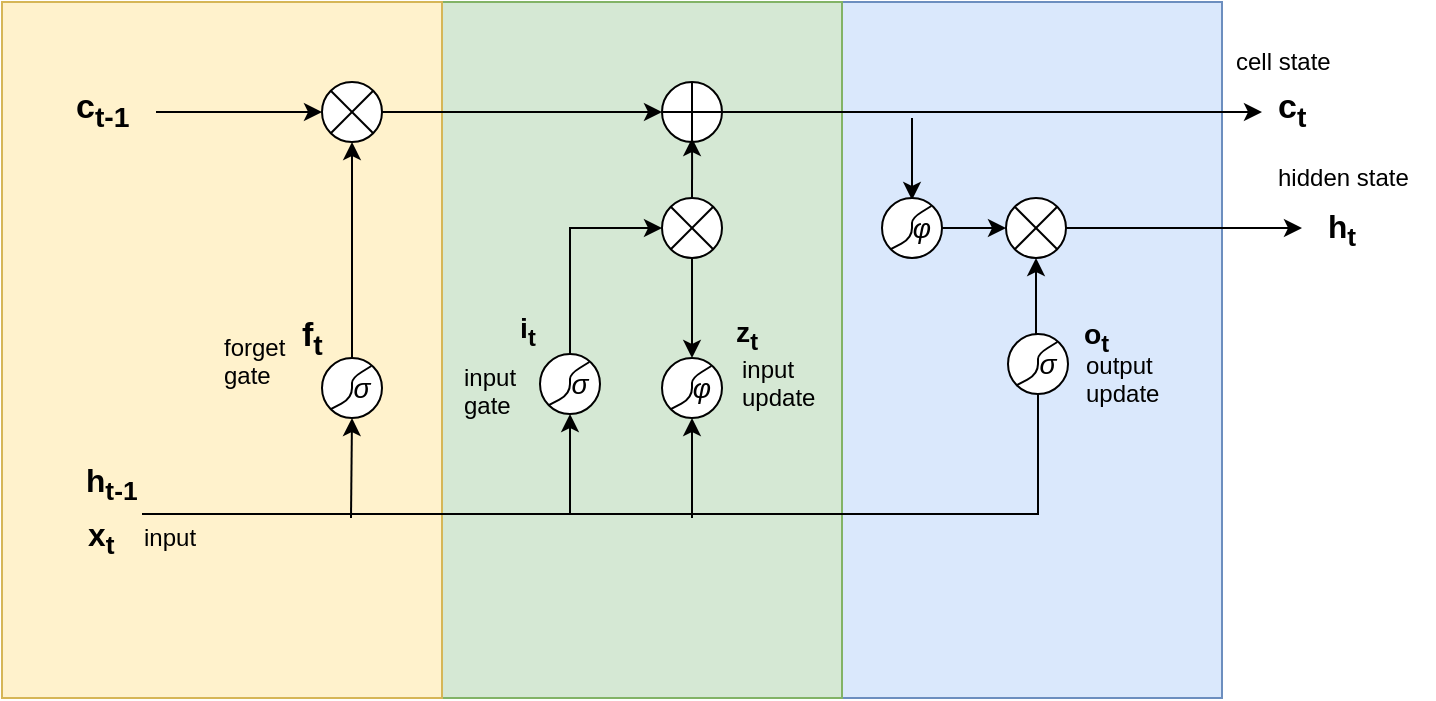 <mxfile version="10.7.5" type="google"><diagram id="NGAEEc1kNkpt4VXyKOAC" name="Page-1"><mxGraphModel dx="754" dy="418" grid="1" gridSize="10" guides="1" tooltips="1" connect="1" arrows="1" fold="1" page="1" pageScale="1" pageWidth="827" pageHeight="1169" math="0" shadow="0"><root><mxCell id="0"/><mxCell id="1" parent="0"/><mxCell id="VS8pOY2REHHu7pu8yVWW-93" value="" style="rounded=0;whiteSpace=wrap;html=1;fillColor=#dae8fc;strokeColor=#6c8ebf;" parent="1" vertex="1"><mxGeometry x="510" y="92" width="190" height="348" as="geometry"/></mxCell><mxCell id="VS8pOY2REHHu7pu8yVWW-92" value="" style="rounded=0;whiteSpace=wrap;html=1;fillColor=#d5e8d4;strokeColor=#82b366;" parent="1" vertex="1"><mxGeometry x="310" y="92" width="200" height="348" as="geometry"/></mxCell><mxCell id="VS8pOY2REHHu7pu8yVWW-91" value="" style="rounded=0;whiteSpace=wrap;html=1;fillColor=#fff2cc;strokeColor=#d6b656;" parent="1" vertex="1"><mxGeometry x="90" y="92" width="220" height="348" as="geometry"/></mxCell><mxCell id="VS8pOY2REHHu7pu8yVWW-1" value="&lt;font style=&quot;font-size: 17px&quot;&gt;&lt;b&gt;c&lt;sub&gt;t-1&lt;/sub&gt;&lt;/b&gt;&lt;/font&gt;" style="text;html=1;resizable=0;points=[];autosize=1;align=left;verticalAlign=top;spacingTop=-4;" parent="1" vertex="1"><mxGeometry x="125" y="132" width="40" height="20" as="geometry"/></mxCell><mxCell id="VS8pOY2REHHu7pu8yVWW-2" value="" style="endArrow=classic;html=1;entryX=0;entryY=0.5;entryDx=0;entryDy=0;" parent="1" target="VS8pOY2REHHu7pu8yVWW-3" edge="1"><mxGeometry width="50" height="50" relative="1" as="geometry"><mxPoint x="167" y="147" as="sourcePoint"/><mxPoint x="240" y="145" as="targetPoint"/></mxGeometry></mxCell><mxCell id="VS8pOY2REHHu7pu8yVWW-28" style="edgeStyle=orthogonalEdgeStyle;rounded=0;orthogonalLoop=1;jettySize=auto;html=1;exitX=0.5;exitY=1;exitDx=0;exitDy=0;entryX=0.5;entryY=0;entryDx=0;entryDy=0;startArrow=classic;startFill=1;endArrow=none;endFill=0;" parent="1" source="VS8pOY2REHHu7pu8yVWW-3" target="VS8pOY2REHHu7pu8yVWW-22" edge="1"><mxGeometry relative="1" as="geometry"/></mxCell><mxCell id="VS8pOY2REHHu7pu8yVWW-3" value="" style="ellipse;whiteSpace=wrap;html=1;aspect=fixed;" parent="1" vertex="1"><mxGeometry x="250" y="132" width="30" height="30" as="geometry"/></mxCell><mxCell id="VS8pOY2REHHu7pu8yVWW-4" value="" style="endArrow=none;html=1;entryX=1;entryY=0;entryDx=0;entryDy=0;exitX=0;exitY=1;exitDx=0;exitDy=0;" parent="1" source="VS8pOY2REHHu7pu8yVWW-3" target="VS8pOY2REHHu7pu8yVWW-3" edge="1"><mxGeometry width="50" height="50" relative="1" as="geometry"><mxPoint x="260" y="160" as="sourcePoint"/><mxPoint x="270" y="140" as="targetPoint"/></mxGeometry></mxCell><mxCell id="VS8pOY2REHHu7pu8yVWW-5" value="" style="endArrow=none;html=1;entryX=0;entryY=0;entryDx=0;entryDy=0;exitX=1;exitY=1;exitDx=0;exitDy=0;" parent="1" source="VS8pOY2REHHu7pu8yVWW-3" target="VS8pOY2REHHu7pu8yVWW-3" edge="1"><mxGeometry width="50" height="50" relative="1" as="geometry"><mxPoint x="264.571" y="167.667" as="sourcePoint"/><mxPoint x="285.524" y="146.238" as="targetPoint"/></mxGeometry></mxCell><mxCell id="VS8pOY2REHHu7pu8yVWW-9" value="" style="endArrow=classic;html=1;exitX=1;exitY=0.5;exitDx=0;exitDy=0;" parent="1" source="VS8pOY2REHHu7pu8yVWW-3" edge="1"><mxGeometry width="50" height="50" relative="1" as="geometry"><mxPoint x="290" y="146.5" as="sourcePoint"/><mxPoint x="420" y="147" as="targetPoint"/></mxGeometry></mxCell><mxCell id="VS8pOY2REHHu7pu8yVWW-16" value="" style="ellipse;whiteSpace=wrap;html=1;aspect=fixed;" parent="1" vertex="1"><mxGeometry x="420" y="132" width="30" height="30" as="geometry"/></mxCell><mxCell id="VS8pOY2REHHu7pu8yVWW-17" value="" style="endArrow=none;html=1;entryX=0.5;entryY=0;entryDx=0;entryDy=0;exitX=0.5;exitY=1;exitDx=0;exitDy=0;" parent="1" source="VS8pOY2REHHu7pu8yVWW-16" target="VS8pOY2REHHu7pu8yVWW-16" edge="1"><mxGeometry width="50" height="50" relative="1" as="geometry"><mxPoint x="430" y="160" as="sourcePoint"/><mxPoint x="440" y="140" as="targetPoint"/></mxGeometry></mxCell><mxCell id="VS8pOY2REHHu7pu8yVWW-18" value="" style="endArrow=none;html=1;entryX=0;entryY=0.5;entryDx=0;entryDy=0;exitX=1;exitY=0.5;exitDx=0;exitDy=0;" parent="1" source="VS8pOY2REHHu7pu8yVWW-16" target="VS8pOY2REHHu7pu8yVWW-16" edge="1"><mxGeometry width="50" height="50" relative="1" as="geometry"><mxPoint x="434.571" y="167.667" as="sourcePoint"/><mxPoint x="455.524" y="146.238" as="targetPoint"/></mxGeometry></mxCell><mxCell id="VS8pOY2REHHu7pu8yVWW-19" value="" style="endArrow=classic;html=1;exitX=1;exitY=0.5;exitDx=0;exitDy=0;" parent="1" source="VS8pOY2REHHu7pu8yVWW-16" edge="1"><mxGeometry width="50" height="50" relative="1" as="geometry"><mxPoint x="460" y="146.5" as="sourcePoint"/><mxPoint x="720" y="147" as="targetPoint"/></mxGeometry></mxCell><mxCell id="VS8pOY2REHHu7pu8yVWW-20" value="" style="endArrow=none;html=1;rounded=0;" parent="1" edge="1"><mxGeometry width="50" height="50" relative="1" as="geometry"><mxPoint x="160" y="348" as="sourcePoint"/><mxPoint x="608" y="288" as="targetPoint"/><Array as="points"><mxPoint x="608" y="348"/></Array></mxGeometry></mxCell><mxCell id="VS8pOY2REHHu7pu8yVWW-21" value="" style="endArrow=classic;html=1;entryX=0.5;entryY=1;entryDx=0;entryDy=0;" parent="1" target="VS8pOY2REHHu7pu8yVWW-22" edge="1"><mxGeometry width="50" height="50" relative="1" as="geometry"><mxPoint x="264.5" y="350" as="sourcePoint"/><mxPoint x="265" y="310" as="targetPoint"/></mxGeometry></mxCell><mxCell id="VS8pOY2REHHu7pu8yVWW-22" value="" style="ellipse;whiteSpace=wrap;html=1;aspect=fixed;" parent="1" vertex="1"><mxGeometry x="250" y="270" width="30" height="30" as="geometry"/></mxCell><mxCell id="VS8pOY2REHHu7pu8yVWW-23" value="" style="endArrow=none;html=1;entryX=0.823;entryY=0.133;entryDx=0;entryDy=0;exitX=0;exitY=1;exitDx=0;exitDy=0;entryPerimeter=0;" parent="1" source="VS8pOY2REHHu7pu8yVWW-22" target="VS8pOY2REHHu7pu8yVWW-22" edge="1"><mxGeometry width="50" height="50" relative="1" as="geometry"><mxPoint x="440" y="170" as="sourcePoint"/><mxPoint x="450" y="150" as="targetPoint"/><Array as="points"><mxPoint x="265" y="290"/><mxPoint x="265" y="280"/></Array></mxGeometry></mxCell><mxCell id="VS8pOY2REHHu7pu8yVWW-25" value="&lt;span&gt;&lt;i&gt;&lt;font style=&quot;font-size: 14px&quot;&gt;σ&lt;/font&gt;&lt;/i&gt;&lt;/span&gt;" style="text;html=1;strokeColor=none;fillColor=none;align=center;verticalAlign=middle;whiteSpace=wrap;rounded=0;" parent="1" vertex="1"><mxGeometry x="250" y="275" width="40" height="20" as="geometry"/></mxCell><mxCell id="VS8pOY2REHHu7pu8yVWW-29" value="forget &lt;br&gt;gate" style="text;html=1;resizable=0;points=[];autosize=1;align=left;verticalAlign=top;spacingTop=-4;" parent="1" vertex="1"><mxGeometry x="199" y="255" width="50" height="30" as="geometry"/></mxCell><mxCell id="VS8pOY2REHHu7pu8yVWW-30" value="&lt;b style=&quot;font-size: 17px&quot;&gt;f&lt;sub&gt;t&lt;/sub&gt;&lt;/b&gt;" style="text;html=1;resizable=0;points=[];autosize=1;align=left;verticalAlign=top;spacingTop=-4;" parent="1" vertex="1"><mxGeometry x="238" y="246" width="30" height="20" as="geometry"/></mxCell><mxCell id="VS8pOY2REHHu7pu8yVWW-43" value="" style="endArrow=classic;html=1;entryX=0.5;entryY=1;entryDx=0;entryDy=0;" parent="1" target="VS8pOY2REHHu7pu8yVWW-44" edge="1"><mxGeometry width="50" height="50" relative="1" as="geometry"><mxPoint x="374" y="348" as="sourcePoint"/><mxPoint x="374" y="308" as="targetPoint"/></mxGeometry></mxCell><mxCell id="VS8pOY2REHHu7pu8yVWW-63" style="edgeStyle=orthogonalEdgeStyle;rounded=0;orthogonalLoop=1;jettySize=auto;html=1;exitX=0.5;exitY=0;exitDx=0;exitDy=0;entryX=0;entryY=0.5;entryDx=0;entryDy=0;startArrow=none;startFill=0;endArrow=classic;endFill=1;" parent="1" source="VS8pOY2REHHu7pu8yVWW-44" target="VS8pOY2REHHu7pu8yVWW-57" edge="1"><mxGeometry relative="1" as="geometry"/></mxCell><mxCell id="VS8pOY2REHHu7pu8yVWW-44" value="" style="ellipse;whiteSpace=wrap;html=1;aspect=fixed;" parent="1" vertex="1"><mxGeometry x="359" y="268" width="30" height="30" as="geometry"/></mxCell><mxCell id="VS8pOY2REHHu7pu8yVWW-45" value="" style="endArrow=none;html=1;entryX=0.823;entryY=0.133;entryDx=0;entryDy=0;exitX=0;exitY=1;exitDx=0;exitDy=0;entryPerimeter=0;" parent="1" source="VS8pOY2REHHu7pu8yVWW-44" target="VS8pOY2REHHu7pu8yVWW-44" edge="1"><mxGeometry width="50" height="50" relative="1" as="geometry"><mxPoint x="549" y="168" as="sourcePoint"/><mxPoint x="559" y="148" as="targetPoint"/><Array as="points"><mxPoint x="374" y="288"/><mxPoint x="374" y="278"/></Array></mxGeometry></mxCell><mxCell id="VS8pOY2REHHu7pu8yVWW-46" value="&lt;span&gt;&lt;i&gt;&lt;font style=&quot;font-size: 14px&quot;&gt;σ&lt;/font&gt;&lt;/i&gt;&lt;/span&gt;" style="text;html=1;strokeColor=none;fillColor=none;align=center;verticalAlign=middle;whiteSpace=wrap;rounded=0;" parent="1" vertex="1"><mxGeometry x="359" y="273" width="40" height="20" as="geometry"/></mxCell><mxCell id="VS8pOY2REHHu7pu8yVWW-47" value="input&amp;nbsp;&lt;br&gt;gate" style="text;html=1;resizable=0;points=[];autosize=1;align=left;verticalAlign=top;spacingTop=-4;" parent="1" vertex="1"><mxGeometry x="319" y="270" width="40" height="30" as="geometry"/></mxCell><mxCell id="VS8pOY2REHHu7pu8yVWW-48" value="&lt;b&gt;&lt;span style=&quot;font-size: 14.167px&quot;&gt;i&lt;sub&gt;t&lt;/sub&gt;&lt;/span&gt;&lt;br&gt;&lt;/b&gt;" style="text;html=1;resizable=0;points=[];autosize=1;align=left;verticalAlign=top;spacingTop=-4;" parent="1" vertex="1"><mxGeometry x="347" y="244" width="20" height="20" as="geometry"/></mxCell><mxCell id="VS8pOY2REHHu7pu8yVWW-49" value="" style="endArrow=classic;html=1;entryX=0.5;entryY=1;entryDx=0;entryDy=0;" parent="1" target="VS8pOY2REHHu7pu8yVWW-50" edge="1"><mxGeometry width="50" height="50" relative="1" as="geometry"><mxPoint x="435" y="350" as="sourcePoint"/><mxPoint x="435" y="310" as="targetPoint"/></mxGeometry></mxCell><mxCell id="VS8pOY2REHHu7pu8yVWW-62" style="edgeStyle=orthogonalEdgeStyle;rounded=0;orthogonalLoop=1;jettySize=auto;html=1;exitX=0.5;exitY=0;exitDx=0;exitDy=0;entryX=0.5;entryY=1;entryDx=0;entryDy=0;startArrow=classic;startFill=1;endArrow=none;endFill=0;" parent="1" source="VS8pOY2REHHu7pu8yVWW-50" target="VS8pOY2REHHu7pu8yVWW-57" edge="1"><mxGeometry relative="1" as="geometry"/></mxCell><mxCell id="VS8pOY2REHHu7pu8yVWW-50" value="" style="ellipse;whiteSpace=wrap;html=1;aspect=fixed;" parent="1" vertex="1"><mxGeometry x="420" y="270" width="30" height="30" as="geometry"/></mxCell><mxCell id="VS8pOY2REHHu7pu8yVWW-51" value="" style="endArrow=none;html=1;entryX=0.823;entryY=0.133;entryDx=0;entryDy=0;exitX=0;exitY=1;exitDx=0;exitDy=0;entryPerimeter=0;" parent="1" source="VS8pOY2REHHu7pu8yVWW-50" target="VS8pOY2REHHu7pu8yVWW-50" edge="1"><mxGeometry width="50" height="50" relative="1" as="geometry"><mxPoint x="610" y="170" as="sourcePoint"/><mxPoint x="620" y="150" as="targetPoint"/><Array as="points"><mxPoint x="435" y="290"/><mxPoint x="435" y="280"/></Array></mxGeometry></mxCell><mxCell id="VS8pOY2REHHu7pu8yVWW-52" value="&lt;div title=&quot;Page 3&quot;&gt;&lt;div&gt;&lt;div&gt;&lt;p&gt;&lt;span&gt;&lt;font style=&quot;font-size: 14px&quot;&gt;&lt;i&gt;&amp;nbsp;φ&amp;nbsp;&lt;/i&gt;&lt;/font&gt;&lt;/span&gt;&lt;/p&gt;&lt;/div&gt;&lt;/div&gt;&lt;/div&gt;" style="text;html=1;strokeColor=none;fillColor=none;align=center;verticalAlign=middle;whiteSpace=wrap;rounded=0;" parent="1" vertex="1"><mxGeometry x="420" y="275" width="40" height="20" as="geometry"/></mxCell><mxCell id="VS8pOY2REHHu7pu8yVWW-53" value="input&amp;nbsp;&lt;br&gt;update&lt;br&gt;" style="text;html=1;resizable=0;points=[];autosize=1;align=left;verticalAlign=top;spacingTop=-4;" parent="1" vertex="1"><mxGeometry x="458" y="266" width="50" height="30" as="geometry"/></mxCell><mxCell id="VS8pOY2REHHu7pu8yVWW-54" value="&lt;b&gt;&lt;span style=&quot;font-size: 14.167px&quot;&gt;z&lt;sub&gt;t&lt;/sub&gt;&lt;/span&gt;&lt;br&gt;&lt;/b&gt;" style="text;html=1;resizable=0;points=[];autosize=1;align=left;verticalAlign=top;spacingTop=-4;" parent="1" vertex="1"><mxGeometry x="455" y="246" width="30" height="20" as="geometry"/></mxCell><mxCell id="VS8pOY2REHHu7pu8yVWW-64" style="edgeStyle=orthogonalEdgeStyle;rounded=0;orthogonalLoop=1;jettySize=auto;html=1;exitX=0.5;exitY=0;exitDx=0;exitDy=0;startArrow=none;startFill=0;endArrow=classic;endFill=1;" parent="1" source="VS8pOY2REHHu7pu8yVWW-57" edge="1"><mxGeometry relative="1" as="geometry"><mxPoint x="435.048" y="160.048" as="targetPoint"/></mxGeometry></mxCell><mxCell id="VS8pOY2REHHu7pu8yVWW-57" value="" style="ellipse;whiteSpace=wrap;html=1;aspect=fixed;" parent="1" vertex="1"><mxGeometry x="420" y="190" width="30" height="30" as="geometry"/></mxCell><mxCell id="VS8pOY2REHHu7pu8yVWW-58" value="" style="endArrow=none;html=1;entryX=1;entryY=0;entryDx=0;entryDy=0;exitX=0;exitY=1;exitDx=0;exitDy=0;" parent="1" source="VS8pOY2REHHu7pu8yVWW-57" target="VS8pOY2REHHu7pu8yVWW-57" edge="1"><mxGeometry width="50" height="50" relative="1" as="geometry"><mxPoint x="430" y="218" as="sourcePoint"/><mxPoint x="440" y="198" as="targetPoint"/></mxGeometry></mxCell><mxCell id="VS8pOY2REHHu7pu8yVWW-59" value="" style="endArrow=none;html=1;entryX=0;entryY=0;entryDx=0;entryDy=0;exitX=1;exitY=1;exitDx=0;exitDy=0;" parent="1" source="VS8pOY2REHHu7pu8yVWW-57" target="VS8pOY2REHHu7pu8yVWW-57" edge="1"><mxGeometry width="50" height="50" relative="1" as="geometry"><mxPoint x="434.571" y="225.667" as="sourcePoint"/><mxPoint x="455.524" y="204.238" as="targetPoint"/></mxGeometry></mxCell><mxCell id="VS8pOY2REHHu7pu8yVWW-69" value="" style="edgeStyle=orthogonalEdgeStyle;rounded=0;orthogonalLoop=1;jettySize=auto;html=1;startArrow=classic;startFill=1;endArrow=none;endFill=0;" parent="1" edge="1"><mxGeometry relative="1" as="geometry"><mxPoint x="545" y="191" as="sourcePoint"/><mxPoint x="545" y="150" as="targetPoint"/></mxGeometry></mxCell><mxCell id="VS8pOY2REHHu7pu8yVWW-65" value="" style="ellipse;whiteSpace=wrap;html=1;aspect=fixed;" parent="1" vertex="1"><mxGeometry x="530" y="190" width="30" height="30" as="geometry"/></mxCell><mxCell id="VS8pOY2REHHu7pu8yVWW-66" value="" style="endArrow=none;html=1;entryX=0.823;entryY=0.133;entryDx=0;entryDy=0;exitX=0;exitY=1;exitDx=0;exitDy=0;entryPerimeter=0;" parent="1" source="VS8pOY2REHHu7pu8yVWW-65" target="VS8pOY2REHHu7pu8yVWW-65" edge="1"><mxGeometry width="50" height="50" relative="1" as="geometry"><mxPoint x="720" y="90" as="sourcePoint"/><mxPoint x="730" y="70" as="targetPoint"/><Array as="points"><mxPoint x="545" y="210"/><mxPoint x="545" y="200"/></Array></mxGeometry></mxCell><mxCell id="VS8pOY2REHHu7pu8yVWW-67" value="&lt;div title=&quot;Page 3&quot;&gt;&lt;div&gt;&lt;div&gt;&lt;p&gt;&lt;span&gt;&lt;font style=&quot;font-size: 14px&quot;&gt;&lt;i&gt;&amp;nbsp;φ&amp;nbsp;&lt;/i&gt;&lt;/font&gt;&lt;/span&gt;&lt;/p&gt;&lt;/div&gt;&lt;/div&gt;&lt;/div&gt;" style="text;html=1;strokeColor=none;fillColor=none;align=center;verticalAlign=middle;whiteSpace=wrap;rounded=0;" parent="1" vertex="1"><mxGeometry x="530" y="195" width="40" height="20" as="geometry"/></mxCell><mxCell id="VS8pOY2REHHu7pu8yVWW-73" style="edgeStyle=orthogonalEdgeStyle;rounded=0;orthogonalLoop=1;jettySize=auto;html=1;exitX=0;exitY=0.5;exitDx=0;exitDy=0;startArrow=classic;startFill=1;endArrow=none;endFill=0;" parent="1" source="VS8pOY2REHHu7pu8yVWW-70" edge="1"><mxGeometry relative="1" as="geometry"><mxPoint x="560" y="205" as="targetPoint"/></mxGeometry></mxCell><mxCell id="VS8pOY2REHHu7pu8yVWW-75" value="" style="edgeStyle=orthogonalEdgeStyle;rounded=0;orthogonalLoop=1;jettySize=auto;html=1;startArrow=none;startFill=0;endArrow=classic;endFill=1;" parent="1" source="VS8pOY2REHHu7pu8yVWW-70" edge="1"><mxGeometry relative="1" as="geometry"><mxPoint x="740" y="205" as="targetPoint"/></mxGeometry></mxCell><mxCell id="VS8pOY2REHHu7pu8yVWW-70" value="" style="ellipse;whiteSpace=wrap;html=1;aspect=fixed;" parent="1" vertex="1"><mxGeometry x="592" y="190" width="30" height="30" as="geometry"/></mxCell><mxCell id="VS8pOY2REHHu7pu8yVWW-71" value="" style="endArrow=none;html=1;entryX=1;entryY=0;entryDx=0;entryDy=0;exitX=0;exitY=1;exitDx=0;exitDy=0;" parent="1" source="VS8pOY2REHHu7pu8yVWW-70" target="VS8pOY2REHHu7pu8yVWW-70" edge="1"><mxGeometry width="50" height="50" relative="1" as="geometry"><mxPoint x="602" y="218" as="sourcePoint"/><mxPoint x="612" y="198" as="targetPoint"/></mxGeometry></mxCell><mxCell id="VS8pOY2REHHu7pu8yVWW-72" value="" style="endArrow=none;html=1;entryX=0;entryY=0;entryDx=0;entryDy=0;exitX=1;exitY=1;exitDx=0;exitDy=0;" parent="1" source="VS8pOY2REHHu7pu8yVWW-70" target="VS8pOY2REHHu7pu8yVWW-70" edge="1"><mxGeometry width="50" height="50" relative="1" as="geometry"><mxPoint x="606.571" y="225.667" as="sourcePoint"/><mxPoint x="627.524" y="204.238" as="targetPoint"/></mxGeometry></mxCell><mxCell id="VS8pOY2REHHu7pu8yVWW-79" style="edgeStyle=orthogonalEdgeStyle;rounded=0;orthogonalLoop=1;jettySize=auto;html=1;exitX=0.5;exitY=0;exitDx=0;exitDy=0;entryX=0.5;entryY=1;entryDx=0;entryDy=0;startArrow=none;startFill=0;endArrow=classic;endFill=1;" parent="1" source="VS8pOY2REHHu7pu8yVWW-76" target="VS8pOY2REHHu7pu8yVWW-70" edge="1"><mxGeometry relative="1" as="geometry"/></mxCell><mxCell id="VS8pOY2REHHu7pu8yVWW-76" value="" style="ellipse;whiteSpace=wrap;html=1;aspect=fixed;" parent="1" vertex="1"><mxGeometry x="593" y="258" width="30" height="30" as="geometry"/></mxCell><mxCell id="VS8pOY2REHHu7pu8yVWW-77" value="" style="endArrow=none;html=1;entryX=0.823;entryY=0.133;entryDx=0;entryDy=0;exitX=0;exitY=1;exitDx=0;exitDy=0;entryPerimeter=0;" parent="1" source="VS8pOY2REHHu7pu8yVWW-76" target="VS8pOY2REHHu7pu8yVWW-76" edge="1"><mxGeometry width="50" height="50" relative="1" as="geometry"><mxPoint x="783" y="158" as="sourcePoint"/><mxPoint x="793" y="138" as="targetPoint"/><Array as="points"><mxPoint x="608" y="278"/><mxPoint x="608" y="268"/></Array></mxGeometry></mxCell><mxCell id="VS8pOY2REHHu7pu8yVWW-78" value="&lt;span&gt;&lt;i&gt;&lt;font style=&quot;font-size: 14px&quot;&gt;σ&lt;/font&gt;&lt;/i&gt;&lt;/span&gt;" style="text;html=1;strokeColor=none;fillColor=none;align=center;verticalAlign=middle;whiteSpace=wrap;rounded=0;" parent="1" vertex="1"><mxGeometry x="593" y="263" width="40" height="20" as="geometry"/></mxCell><mxCell id="VS8pOY2REHHu7pu8yVWW-80" value="output&amp;nbsp;&lt;br&gt;update&lt;br&gt;" style="text;html=1;resizable=0;points=[];autosize=1;align=left;verticalAlign=top;spacingTop=-4;" parent="1" vertex="1"><mxGeometry x="630" y="264" width="50" height="30" as="geometry"/></mxCell><mxCell id="VS8pOY2REHHu7pu8yVWW-81" value="&lt;b&gt;&lt;span style=&quot;font-size: 14.167px&quot;&gt;o&lt;sub&gt;t&lt;/sub&gt;&lt;/span&gt;&lt;br&gt;&lt;/b&gt;" style="text;html=1;resizable=0;points=[];autosize=1;align=left;verticalAlign=top;spacingTop=-4;" parent="1" vertex="1"><mxGeometry x="629" y="247" width="30" height="20" as="geometry"/></mxCell><mxCell id="VS8pOY2REHHu7pu8yVWW-82" value="cell state&lt;br&gt;" style="text;html=1;resizable=0;points=[];autosize=1;align=left;verticalAlign=top;spacingTop=-4;" parent="1" vertex="1"><mxGeometry x="705" y="112" width="60" height="20" as="geometry"/></mxCell><mxCell id="VS8pOY2REHHu7pu8yVWW-83" value="&lt;font style=&quot;font-size: 17px&quot;&gt;&lt;b&gt;c&lt;sub&gt;t&lt;/sub&gt;&lt;/b&gt;&lt;/font&gt;" style="text;html=1;resizable=0;points=[];autosize=1;align=left;verticalAlign=top;spacingTop=-4;" parent="1" vertex="1"><mxGeometry x="725.762" y="132" width="30" height="20" as="geometry"/></mxCell><mxCell id="VS8pOY2REHHu7pu8yVWW-84" value="hidden state&lt;br&gt;" style="text;html=1;resizable=0;points=[];autosize=1;align=left;verticalAlign=top;spacingTop=-4;" parent="1" vertex="1"><mxGeometry x="726" y="170" width="80" height="20" as="geometry"/></mxCell><mxCell id="VS8pOY2REHHu7pu8yVWW-85" value="&lt;span style=&quot;font-size: 15.833px&quot;&gt;&lt;b&gt;h&lt;sub&gt;t&lt;/sub&gt;&lt;/b&gt;&lt;/span&gt;" style="text;html=1;resizable=0;points=[];autosize=1;align=left;verticalAlign=top;spacingTop=-4;" parent="1" vertex="1"><mxGeometry x="750.762" y="193" width="30" height="20" as="geometry"/></mxCell><mxCell id="VS8pOY2REHHu7pu8yVWW-86" value="&lt;span style=&quot;font-size: 15.833px&quot;&gt;&lt;b&gt;h&lt;sub&gt;t-1&lt;/sub&gt;&lt;/b&gt;&lt;/span&gt;" style="text;html=1;resizable=0;points=[];autosize=1;align=left;verticalAlign=top;spacingTop=-4;" parent="1" vertex="1"><mxGeometry x="129.762" y="320" width="40" height="20" as="geometry"/></mxCell><mxCell id="VS8pOY2REHHu7pu8yVWW-87" value="&lt;span style=&quot;font-size: 15.833px&quot;&gt;&lt;b&gt;x&lt;sub&gt;t&lt;/sub&gt;&lt;/b&gt;&lt;/span&gt;" style="text;html=1;resizable=0;points=[];autosize=1;align=left;verticalAlign=top;spacingTop=-4;" parent="1" vertex="1"><mxGeometry x="130.762" y="347" width="30" height="20" as="geometry"/></mxCell><mxCell id="VS8pOY2REHHu7pu8yVWW-89" value="input" style="text;html=1;resizable=0;points=[];autosize=1;align=left;verticalAlign=top;spacingTop=-4;" parent="1" vertex="1"><mxGeometry x="159" y="350" width="40" height="20" as="geometry"/></mxCell></root></mxGraphModel></diagram></mxfile>